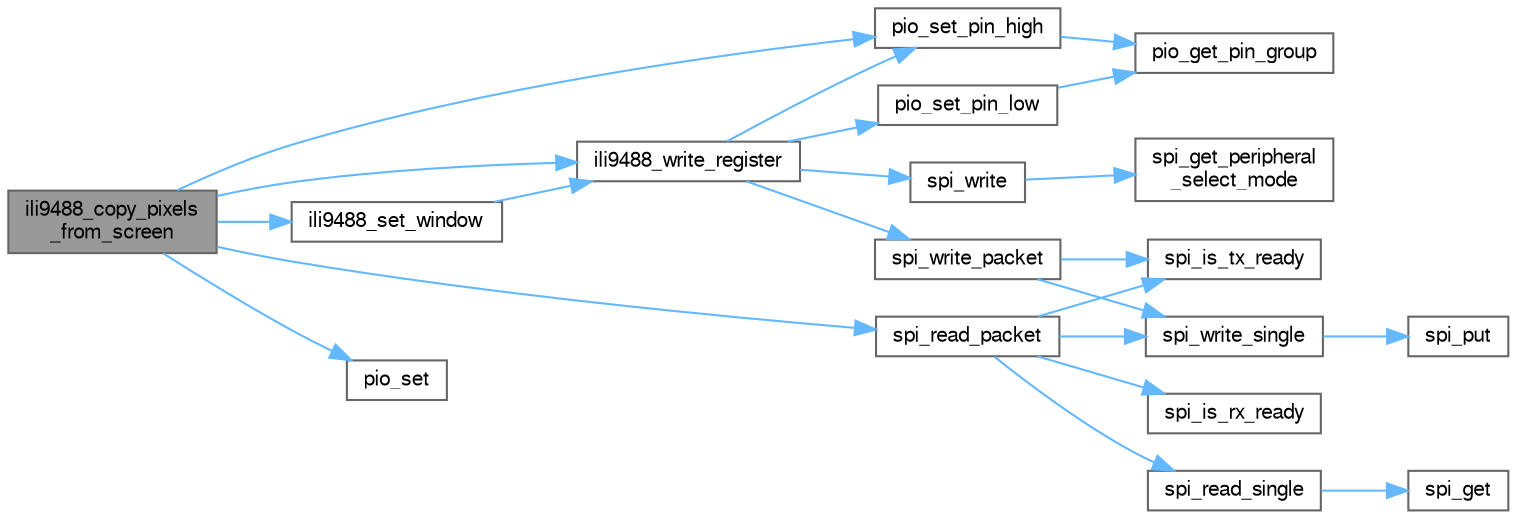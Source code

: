 digraph "ili9488_copy_pixels_from_screen"
{
 // LATEX_PDF_SIZE
  bgcolor="transparent";
  edge [fontname=FreeSans,fontsize=10,labelfontname=FreeSans,labelfontsize=10];
  node [fontname=FreeSans,fontsize=10,shape=box,height=0.2,width=0.4];
  rankdir="LR";
  Node1 [label="ili9488_copy_pixels\l_from_screen",height=0.2,width=0.4,color="gray40", fillcolor="grey60", style="filled", fontcolor="black",tooltip="Copy pixels from the screen to a pixel buffer."];
  Node1 -> Node2 [color="steelblue1",style="solid"];
  Node2 [label="ili9488_set_window",height=0.2,width=0.4,color="grey40", fillcolor="white", style="filled",URL="$group__ili9488__display__group.html#ga4a15b95890ef6586b4dd39a01cb30f95",tooltip="ILI9488 configure window."];
  Node2 -> Node3 [color="steelblue1",style="solid"];
  Node3 [label="ili9488_write_register",height=0.2,width=0.4,color="grey40", fillcolor="white", style="filled",URL="$group__ili9488__display__group.html#ga004cc9b339c8d6bc83eab621d620e05f",tooltip="Write data to LCD Register."];
  Node3 -> Node4 [color="steelblue1",style="solid"];
  Node4 [label="pio_set_pin_high",height=0.2,width=0.4,color="grey40", fillcolor="white", style="filled",URL="$group__sam__drivers__pio__group.html#gaa8c613a0858311e6d684b1869d49dd77",tooltip="Drive a GPIO pin to 1."];
  Node4 -> Node5 [color="steelblue1",style="solid"];
  Node5 [label="pio_get_pin_group",height=0.2,width=0.4,color="grey40", fillcolor="white", style="filled",URL="$group__sam__drivers__pio__group.html#gaf37309a52c59d5e2116d649f6fdd98c9",tooltip="Return GPIO port for a GPIO pin."];
  Node3 -> Node6 [color="steelblue1",style="solid"];
  Node6 [label="pio_set_pin_low",height=0.2,width=0.4,color="grey40", fillcolor="white", style="filled",URL="$group__sam__drivers__pio__group.html#ga41f795f6deb585e82b913a959a4b076a",tooltip="Drive a GPIO pin to 0."];
  Node6 -> Node5 [color="steelblue1",style="solid"];
  Node3 -> Node7 [color="steelblue1",style="solid"];
  Node7 [label="spi_write",height=0.2,width=0.4,color="grey40", fillcolor="white", style="filled",URL="$group__sam__drivers__spi__group.html#gaf0aef4a28c69c8ceb6e99b5d79e91e47",tooltip="Write the transmitted data with specified peripheral chip select value."];
  Node7 -> Node8 [color="steelblue1",style="solid"];
  Node8 [label="spi_get_peripheral\l_select_mode",height=0.2,width=0.4,color="grey40", fillcolor="white", style="filled",URL="$drivers_2spi_2spi_8h.html#a7a7e9be615b3302403a32d57650138f2",tooltip="Get Peripheral Select mode."];
  Node3 -> Node9 [color="steelblue1",style="solid"];
  Node9 [label="spi_write_packet",height=0.2,width=0.4,color="grey40", fillcolor="white", style="filled",URL="$spi__master_8c.html#a9d0996dc59ad7f2a593e27710c6cc727",tooltip="Send a sequence of bytes to an SPI device."];
  Node9 -> Node10 [color="steelblue1",style="solid"];
  Node10 [label="spi_is_tx_ready",height=0.2,width=0.4,color="grey40", fillcolor="white", style="filled",URL="$drivers_2spi_2spi_8h.html#a3191ea9575f016d8c0a54b08920768d4",tooltip="Check if all transmissions are ready."];
  Node9 -> Node11 [color="steelblue1",style="solid"];
  Node11 [label="spi_write_single",height=0.2,width=0.4,color="grey40", fillcolor="white", style="filled",URL="$sam__spi_2spi__master_8h.html#a65c32defa363bf60ee9820a231884b69",tooltip="Write one byte to an SPI device."];
  Node11 -> Node12 [color="steelblue1",style="solid"];
  Node12 [label="spi_put",height=0.2,width=0.4,color="grey40", fillcolor="white", style="filled",URL="$drivers_2spi_2spi_8h.html#adf99875478cb13bb164e96c73c9666bb",tooltip="Put one data to a SPI peripheral."];
  Node1 -> Node3 [color="steelblue1",style="solid"];
  Node1 -> Node13 [color="steelblue1",style="solid"];
  Node13 [label="pio_set",height=0.2,width=0.4,color="grey40", fillcolor="white", style="filled",URL="$group__sam__drivers__pio__group.html#gaff11c04817b1f7279971d1bada01184a",tooltip="Set a high output level on all the PIOs defined in ul_mask."];
  Node1 -> Node4 [color="steelblue1",style="solid"];
  Node1 -> Node14 [color="steelblue1",style="solid"];
  Node14 [label="spi_read_packet",height=0.2,width=0.4,color="grey40", fillcolor="white", style="filled",URL="$spi__master_8c.html#a2c36265fbc8d7c3dce54ff4fec1d5d0a",tooltip="Receive a sequence of bytes from an SPI device."];
  Node14 -> Node15 [color="steelblue1",style="solid"];
  Node15 [label="spi_is_rx_ready",height=0.2,width=0.4,color="grey40", fillcolor="white", style="filled",URL="$drivers_2spi_2spi_8h.html#a13a4eac0894296a959996a0415baf649",tooltip="Check if all receptions are ready."];
  Node14 -> Node10 [color="steelblue1",style="solid"];
  Node14 -> Node16 [color="steelblue1",style="solid"];
  Node16 [label="spi_read_single",height=0.2,width=0.4,color="grey40", fillcolor="white", style="filled",URL="$sam__spi_2spi__master_8h.html#a50c12e055757be1c8d3713754ddef788",tooltip="Receive one byte from an SPI device."];
  Node16 -> Node17 [color="steelblue1",style="solid"];
  Node17 [label="spi_get",height=0.2,width=0.4,color="grey40", fillcolor="white", style="filled",URL="$drivers_2spi_2spi_8h.html#a629c66773a518072f2c7faa5ad7ecd7d",tooltip="Get one data to a SPI peripheral."];
  Node14 -> Node11 [color="steelblue1",style="solid"];
}
